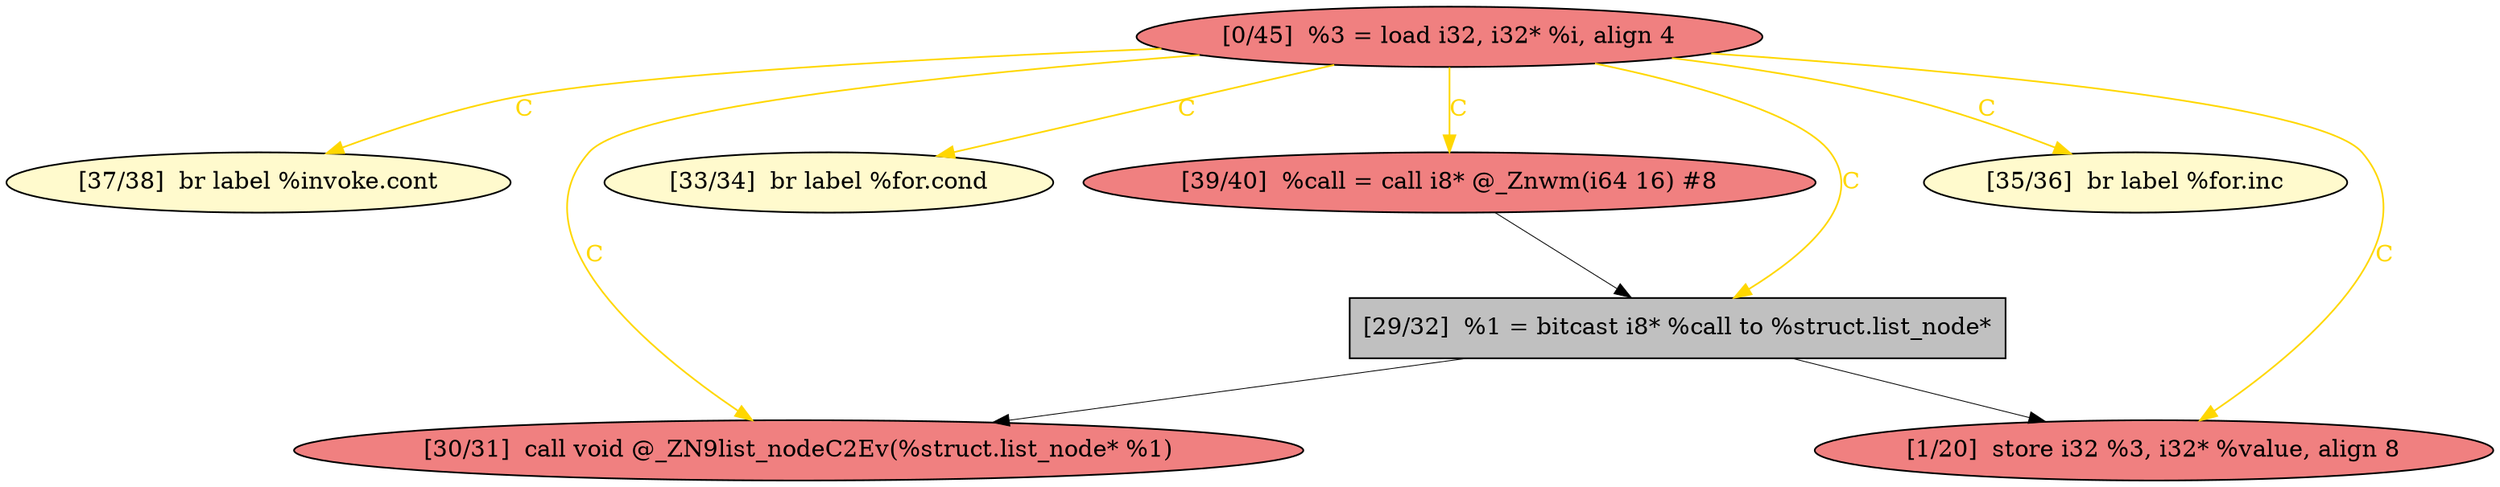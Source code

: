 
digraph G {


node450 [fillcolor=lemonchiffon,label="[37/38]  br label %invoke.cont",shape=ellipse,style=filled ]
node444 [fillcolor=grey,label="[29/32]  %1 = bitcast i8* %call to %struct.list_node*",shape=rectangle,style=filled ]
node448 [fillcolor=lemonchiffon,label="[33/34]  br label %for.cond",shape=ellipse,style=filled ]
node445 [fillcolor=lightcoral,label="[30/31]  call void @_ZN9list_nodeC2Ev(%struct.list_node* %1)",shape=ellipse,style=filled ]
node446 [fillcolor=lightcoral,label="[1/20]  store i32 %3, i32* %value, align 8",shape=ellipse,style=filled ]
node449 [fillcolor=lightcoral,label="[0/45]  %3 = load i32, i32* %i, align 4",shape=ellipse,style=filled ]
node443 [fillcolor=lemonchiffon,label="[35/36]  br label %for.inc",shape=ellipse,style=filled ]
node447 [fillcolor=lightcoral,label="[39/40]  %call = call i8* @_Znwm(i64 16) #8",shape=ellipse,style=filled ]

node449->node450 [style=solid,color=gold,label="C",penwidth=1.0,fontcolor=gold ]
node449->node448 [style=solid,color=gold,label="C",penwidth=1.0,fontcolor=gold ]
node444->node446 [style=solid,color=black,label="",penwidth=0.5,fontcolor=black ]
node449->node445 [style=solid,color=gold,label="C",penwidth=1.0,fontcolor=gold ]
node449->node443 [style=solid,color=gold,label="C",penwidth=1.0,fontcolor=gold ]
node444->node445 [style=solid,color=black,label="",penwidth=0.5,fontcolor=black ]
node447->node444 [style=solid,color=black,label="",penwidth=0.5,fontcolor=black ]
node449->node444 [style=solid,color=gold,label="C",penwidth=1.0,fontcolor=gold ]
node449->node446 [style=solid,color=gold,label="C",penwidth=1.0,fontcolor=gold ]
node449->node447 [style=solid,color=gold,label="C",penwidth=1.0,fontcolor=gold ]


}
